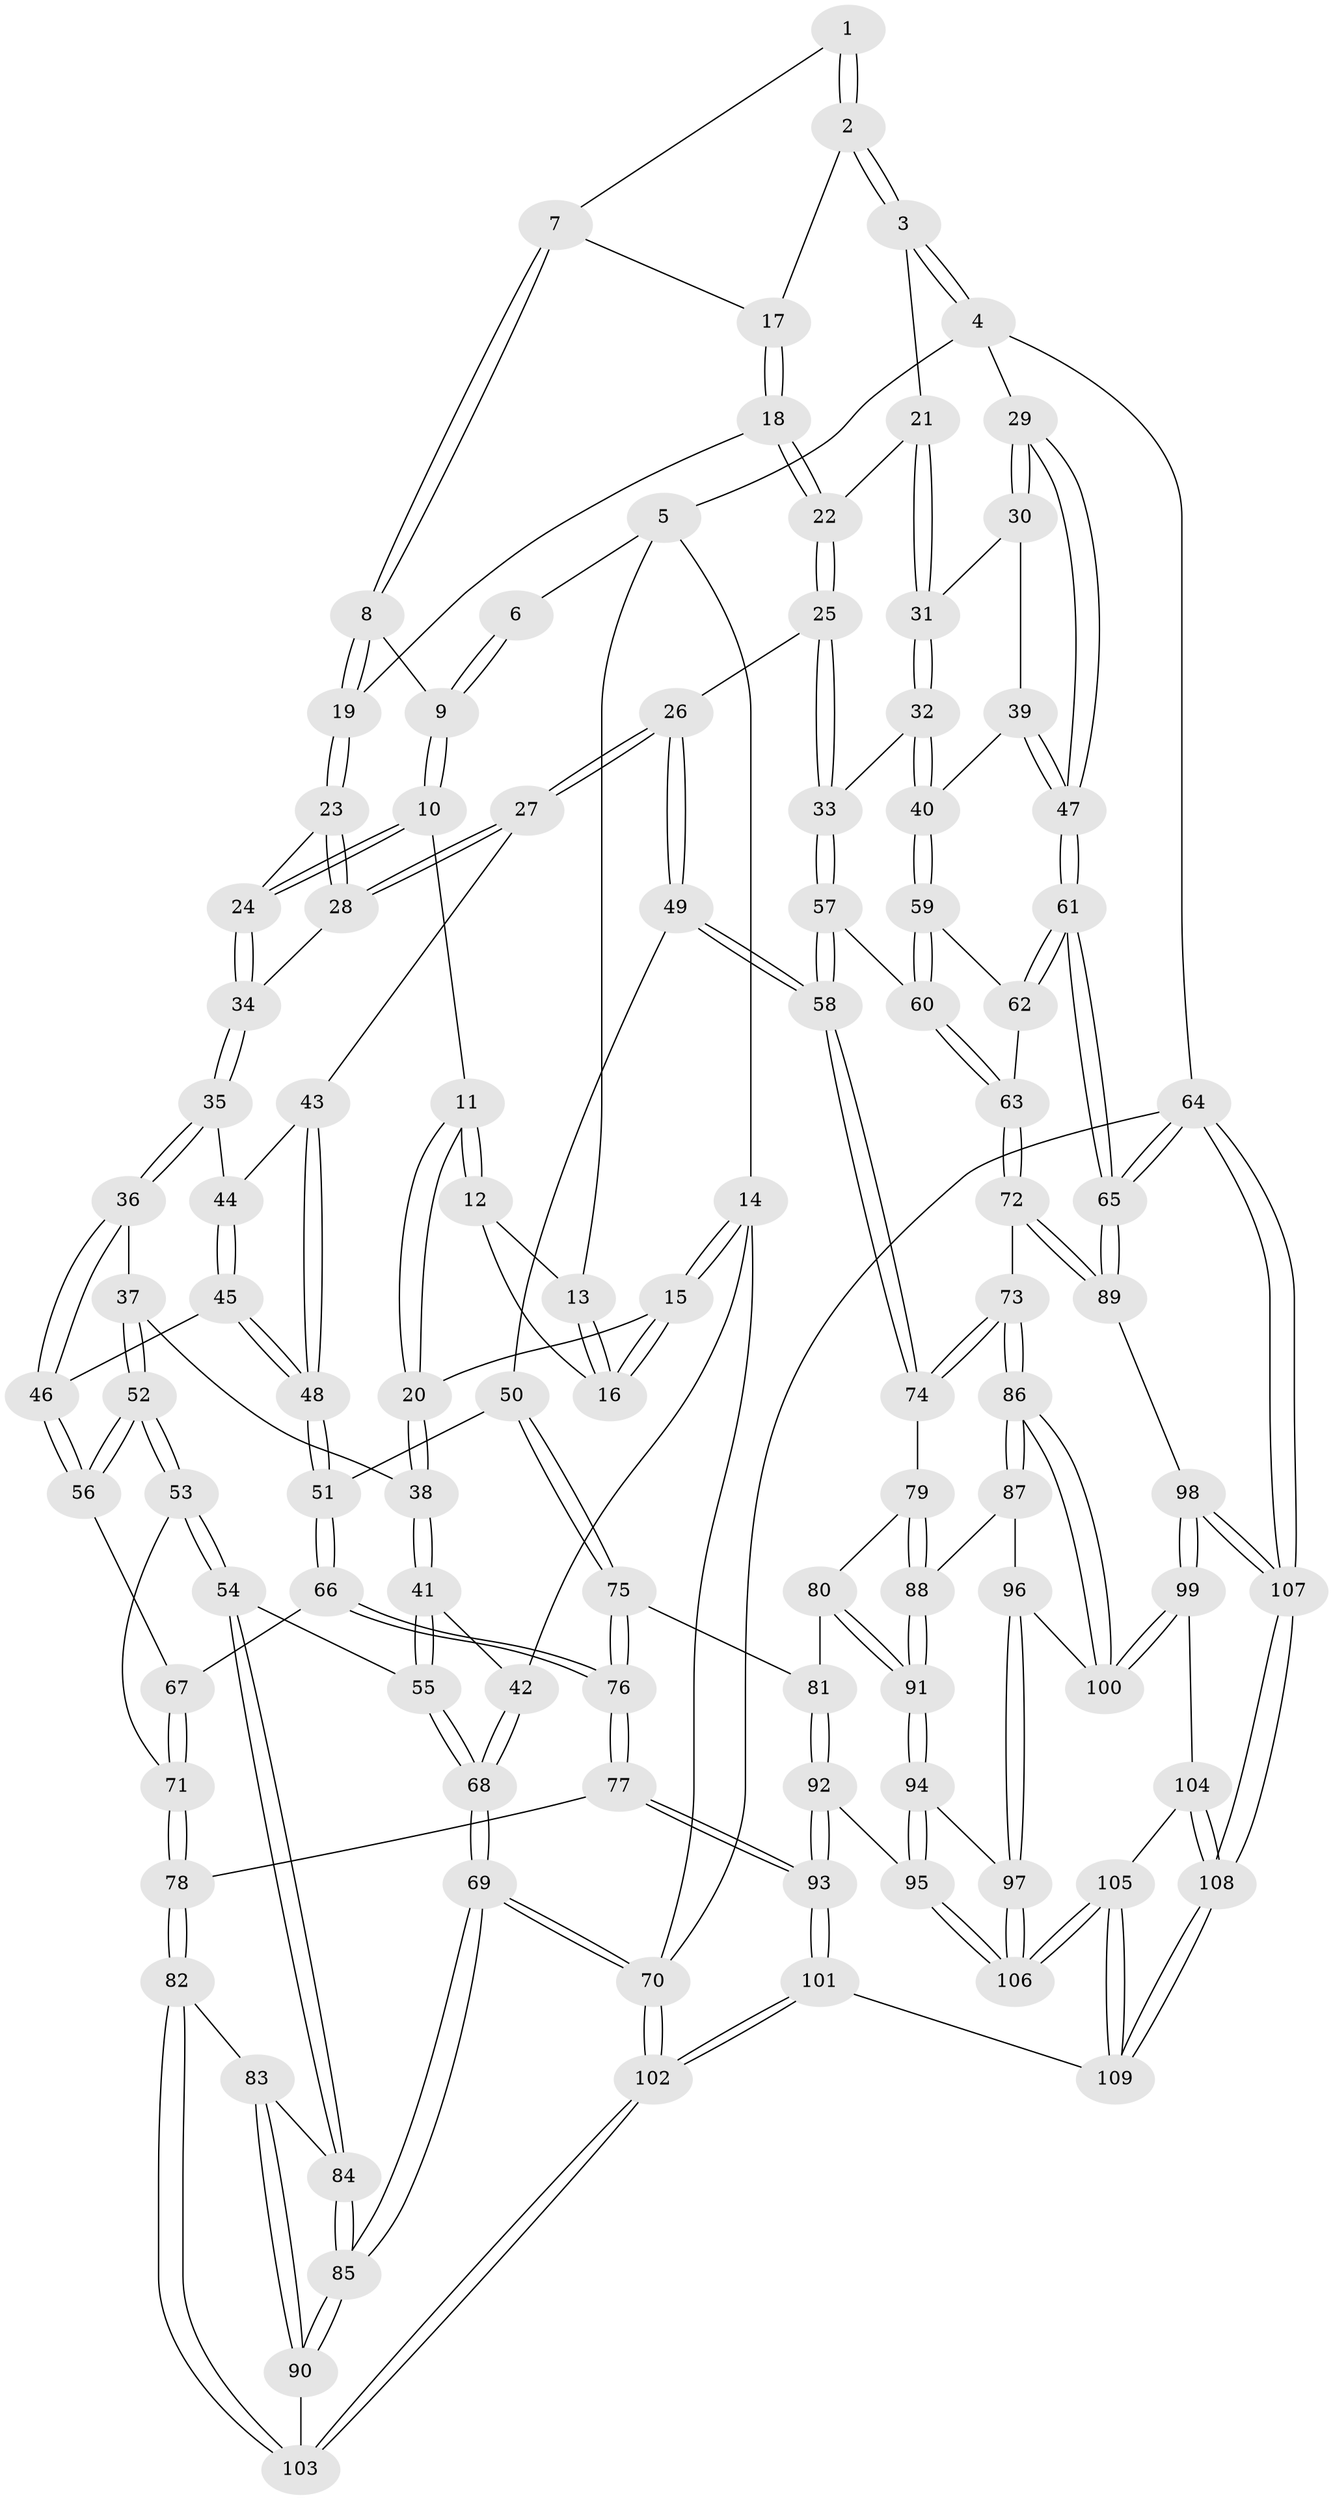 // Generated by graph-tools (version 1.1) at 2025/51/03/09/25 03:51:03]
// undirected, 109 vertices, 269 edges
graph export_dot {
graph [start="1"]
  node [color=gray90,style=filled];
  1 [pos="+0.4729838349062396+0"];
  2 [pos="+0.9289381349041942+0"];
  3 [pos="+1+0"];
  4 [pos="+1+0"];
  5 [pos="+0.2218439004926388+0"];
  6 [pos="+0.35618690954842736+0"];
  7 [pos="+0.5377573213446072+0.1073579951242971"];
  8 [pos="+0.49982761607054255+0.1295001538219853"];
  9 [pos="+0.4509016429176727+0.13956755045317312"];
  10 [pos="+0.4018571284879849+0.20738833488018135"];
  11 [pos="+0.2881200471460288+0.2043810989643344"];
  12 [pos="+0.2503633064328091+0.11522642499915389"];
  13 [pos="+0.21313508034894196+0"];
  14 [pos="+0+0.19279518773453022"];
  15 [pos="+0.041039432606391084+0.16137647794983895"];
  16 [pos="+0.06293801623433826+0.13888591089702923"];
  17 [pos="+0.5865960867371424+0.08829776764331912"];
  18 [pos="+0.6442095768856493+0.22702015465554462"];
  19 [pos="+0.6160921504886053+0.24083478073910475"];
  20 [pos="+0.20592694598295105+0.2865043151748518"];
  21 [pos="+0.849588861106923+0.1106436955448433"];
  22 [pos="+0.7494706660426316+0.2183017391371755"];
  23 [pos="+0.5896031427107993+0.27558701646898537"];
  24 [pos="+0.4341237499993533+0.26407285863121405"];
  25 [pos="+0.7281165101345486+0.419347730850598"];
  26 [pos="+0.6596570819819543+0.4206565183520663"];
  27 [pos="+0.6566331915212227+0.41968008019718767"];
  28 [pos="+0.605354519060207+0.35536418807520026"];
  29 [pos="+1+0.18605536277815413"];
  30 [pos="+0.9685832034064292+0.3475560771193534"];
  31 [pos="+0.8923085750742731+0.3432010077942057"];
  32 [pos="+0.8377529330064367+0.42877146290696067"];
  33 [pos="+0.7483724816133037+0.43450963285043454"];
  34 [pos="+0.4406282764491179+0.36333874986379294"];
  35 [pos="+0.4395436539880896+0.36743870978291726"];
  36 [pos="+0.4103327812085284+0.41978312211861735"];
  37 [pos="+0.23843461514613584+0.41347277520972847"];
  38 [pos="+0.19639020847447675+0.3262783694657152"];
  39 [pos="+0.9649181296586676+0.4370744603557108"];
  40 [pos="+0.9088264847014039+0.4804434409624857"];
  41 [pos="+0+0.3953808037915715"];
  42 [pos="+0+0.34728975345023905"];
  43 [pos="+0.6453518819453189+0.42378058986776124"];
  44 [pos="+0.5565390511829351+0.42922588888052865"];
  45 [pos="+0.4564138527614962+0.5278544901707984"];
  46 [pos="+0.4395514258343294+0.5137952401578866"];
  47 [pos="+1+0.3989665718803987"];
  48 [pos="+0.4841085868472232+0.5618419162988022"];
  49 [pos="+0.5900371304736615+0.6234456743284758"];
  50 [pos="+0.5402875964321106+0.6174365845641514"];
  51 [pos="+0.4956629952543841+0.5884532802306457"];
  52 [pos="+0.20473463376696519+0.5543452354657127"];
  53 [pos="+0.19830376163051347+0.5607568238662091"];
  54 [pos="+0.14323423999926616+0.5903812612691299"];
  55 [pos="+0.14315422002385855+0.5903351225513355"];
  56 [pos="+0.3148287572909502+0.5679564623933545"];
  57 [pos="+0.7491681317363151+0.5871029744055146"];
  58 [pos="+0.6460264367027466+0.6527404953100562"];
  59 [pos="+0.9118096551651648+0.4874370131385531"];
  60 [pos="+0.8062471918243896+0.6189539846531898"];
  61 [pos="+1+0.6273111575292901"];
  62 [pos="+0.9367136408742949+0.5174930785340287"];
  63 [pos="+0.8807032907557025+0.6969347411603762"];
  64 [pos="+1+1"];
  65 [pos="+1+0.7655176397592974"];
  66 [pos="+0.40986819641331657+0.6638044379377168"];
  67 [pos="+0.3548399851902138+0.6369940971197188"];
  68 [pos="+0+0.6002285755748247"];
  69 [pos="+0+1"];
  70 [pos="+0+1"];
  71 [pos="+0.29782316588966823+0.6866030638166261"];
  72 [pos="+0.8936412205596785+0.7245830672236764"];
  73 [pos="+0.7636841892164444+0.762643603877469"];
  74 [pos="+0.6481639506475275+0.6630118618556706"];
  75 [pos="+0.49779459338364057+0.7687474050174937"];
  76 [pos="+0.38819113491564344+0.7674583067348286"];
  77 [pos="+0.3483535899304188+0.7973968733280188"];
  78 [pos="+0.3160887149295328+0.794246860941598"];
  79 [pos="+0.6473684678542734+0.6658531074126788"];
  80 [pos="+0.524165891528076+0.7928306961431556"];
  81 [pos="+0.5240932187700904+0.7928253549598948"];
  82 [pos="+0.2769911339300519+0.8065684835684379"];
  83 [pos="+0.19728796832094375+0.7607323884294264"];
  84 [pos="+0.13803748368544969+0.6153706496346933"];
  85 [pos="+0+0.9623544779899375"];
  86 [pos="+0.7303028552703978+0.817112414036245"];
  87 [pos="+0.6491354766830882+0.8056479115515984"];
  88 [pos="+0.6338250419001096+0.8013901188896204"];
  89 [pos="+0.9821451835029154+0.7842482647604291"];
  90 [pos="+0+0.9241984185267269"];
  91 [pos="+0.6062950747337887+0.8205726598552464"];
  92 [pos="+0.4801299536881887+0.9370401503290756"];
  93 [pos="+0.442512809320552+0.9645281631321089"];
  94 [pos="+0.6063763759324554+0.8497050931175286"];
  95 [pos="+0.515857248383758+0.9308222938783368"];
  96 [pos="+0.6724782679096755+0.8685929525574797"];
  97 [pos="+0.6366429777959528+0.9025352940697646"];
  98 [pos="+0.8882839486624209+0.9035736547285051"];
  99 [pos="+0.7596246700894919+0.9071096187415547"];
  100 [pos="+0.7394270948756718+0.8592933340222358"];
  101 [pos="+0.36698532937908146+1"];
  102 [pos="+0.3524020673532694+1"];
  103 [pos="+0.23368413758961018+0.8978297652696029"];
  104 [pos="+0.7532805576336891+0.9146207378350399"];
  105 [pos="+0.6592021669951944+0.9661094304547961"];
  106 [pos="+0.651226385149772+0.9579490985112308"];
  107 [pos="+0.9038470054103498+1"];
  108 [pos="+0.8610243571476427+1"];
  109 [pos="+0.6383353263288728+1"];
  1 -- 2;
  1 -- 2;
  1 -- 7;
  2 -- 3;
  2 -- 3;
  2 -- 17;
  3 -- 4;
  3 -- 4;
  3 -- 21;
  4 -- 5;
  4 -- 29;
  4 -- 64;
  5 -- 6;
  5 -- 13;
  5 -- 14;
  6 -- 9;
  6 -- 9;
  7 -- 8;
  7 -- 8;
  7 -- 17;
  8 -- 9;
  8 -- 19;
  8 -- 19;
  9 -- 10;
  9 -- 10;
  10 -- 11;
  10 -- 24;
  10 -- 24;
  11 -- 12;
  11 -- 12;
  11 -- 20;
  11 -- 20;
  12 -- 13;
  12 -- 16;
  13 -- 16;
  13 -- 16;
  14 -- 15;
  14 -- 15;
  14 -- 42;
  14 -- 70;
  15 -- 16;
  15 -- 16;
  15 -- 20;
  17 -- 18;
  17 -- 18;
  18 -- 19;
  18 -- 22;
  18 -- 22;
  19 -- 23;
  19 -- 23;
  20 -- 38;
  20 -- 38;
  21 -- 22;
  21 -- 31;
  21 -- 31;
  22 -- 25;
  22 -- 25;
  23 -- 24;
  23 -- 28;
  23 -- 28;
  24 -- 34;
  24 -- 34;
  25 -- 26;
  25 -- 33;
  25 -- 33;
  26 -- 27;
  26 -- 27;
  26 -- 49;
  26 -- 49;
  27 -- 28;
  27 -- 28;
  27 -- 43;
  28 -- 34;
  29 -- 30;
  29 -- 30;
  29 -- 47;
  29 -- 47;
  30 -- 31;
  30 -- 39;
  31 -- 32;
  31 -- 32;
  32 -- 33;
  32 -- 40;
  32 -- 40;
  33 -- 57;
  33 -- 57;
  34 -- 35;
  34 -- 35;
  35 -- 36;
  35 -- 36;
  35 -- 44;
  36 -- 37;
  36 -- 46;
  36 -- 46;
  37 -- 38;
  37 -- 52;
  37 -- 52;
  38 -- 41;
  38 -- 41;
  39 -- 40;
  39 -- 47;
  39 -- 47;
  40 -- 59;
  40 -- 59;
  41 -- 42;
  41 -- 55;
  41 -- 55;
  42 -- 68;
  42 -- 68;
  43 -- 44;
  43 -- 48;
  43 -- 48;
  44 -- 45;
  44 -- 45;
  45 -- 46;
  45 -- 48;
  45 -- 48;
  46 -- 56;
  46 -- 56;
  47 -- 61;
  47 -- 61;
  48 -- 51;
  48 -- 51;
  49 -- 50;
  49 -- 58;
  49 -- 58;
  50 -- 51;
  50 -- 75;
  50 -- 75;
  51 -- 66;
  51 -- 66;
  52 -- 53;
  52 -- 53;
  52 -- 56;
  52 -- 56;
  53 -- 54;
  53 -- 54;
  53 -- 71;
  54 -- 55;
  54 -- 84;
  54 -- 84;
  55 -- 68;
  55 -- 68;
  56 -- 67;
  57 -- 58;
  57 -- 58;
  57 -- 60;
  58 -- 74;
  58 -- 74;
  59 -- 60;
  59 -- 60;
  59 -- 62;
  60 -- 63;
  60 -- 63;
  61 -- 62;
  61 -- 62;
  61 -- 65;
  61 -- 65;
  62 -- 63;
  63 -- 72;
  63 -- 72;
  64 -- 65;
  64 -- 65;
  64 -- 107;
  64 -- 107;
  64 -- 70;
  65 -- 89;
  65 -- 89;
  66 -- 67;
  66 -- 76;
  66 -- 76;
  67 -- 71;
  67 -- 71;
  68 -- 69;
  68 -- 69;
  69 -- 70;
  69 -- 70;
  69 -- 85;
  69 -- 85;
  70 -- 102;
  70 -- 102;
  71 -- 78;
  71 -- 78;
  72 -- 73;
  72 -- 89;
  72 -- 89;
  73 -- 74;
  73 -- 74;
  73 -- 86;
  73 -- 86;
  74 -- 79;
  75 -- 76;
  75 -- 76;
  75 -- 81;
  76 -- 77;
  76 -- 77;
  77 -- 78;
  77 -- 93;
  77 -- 93;
  78 -- 82;
  78 -- 82;
  79 -- 80;
  79 -- 88;
  79 -- 88;
  80 -- 81;
  80 -- 91;
  80 -- 91;
  81 -- 92;
  81 -- 92;
  82 -- 83;
  82 -- 103;
  82 -- 103;
  83 -- 84;
  83 -- 90;
  83 -- 90;
  84 -- 85;
  84 -- 85;
  85 -- 90;
  85 -- 90;
  86 -- 87;
  86 -- 87;
  86 -- 100;
  86 -- 100;
  87 -- 88;
  87 -- 96;
  88 -- 91;
  88 -- 91;
  89 -- 98;
  90 -- 103;
  91 -- 94;
  91 -- 94;
  92 -- 93;
  92 -- 93;
  92 -- 95;
  93 -- 101;
  93 -- 101;
  94 -- 95;
  94 -- 95;
  94 -- 97;
  95 -- 106;
  95 -- 106;
  96 -- 97;
  96 -- 97;
  96 -- 100;
  97 -- 106;
  97 -- 106;
  98 -- 99;
  98 -- 99;
  98 -- 107;
  98 -- 107;
  99 -- 100;
  99 -- 100;
  99 -- 104;
  101 -- 102;
  101 -- 102;
  101 -- 109;
  102 -- 103;
  102 -- 103;
  104 -- 105;
  104 -- 108;
  104 -- 108;
  105 -- 106;
  105 -- 106;
  105 -- 109;
  105 -- 109;
  107 -- 108;
  107 -- 108;
  108 -- 109;
  108 -- 109;
}
